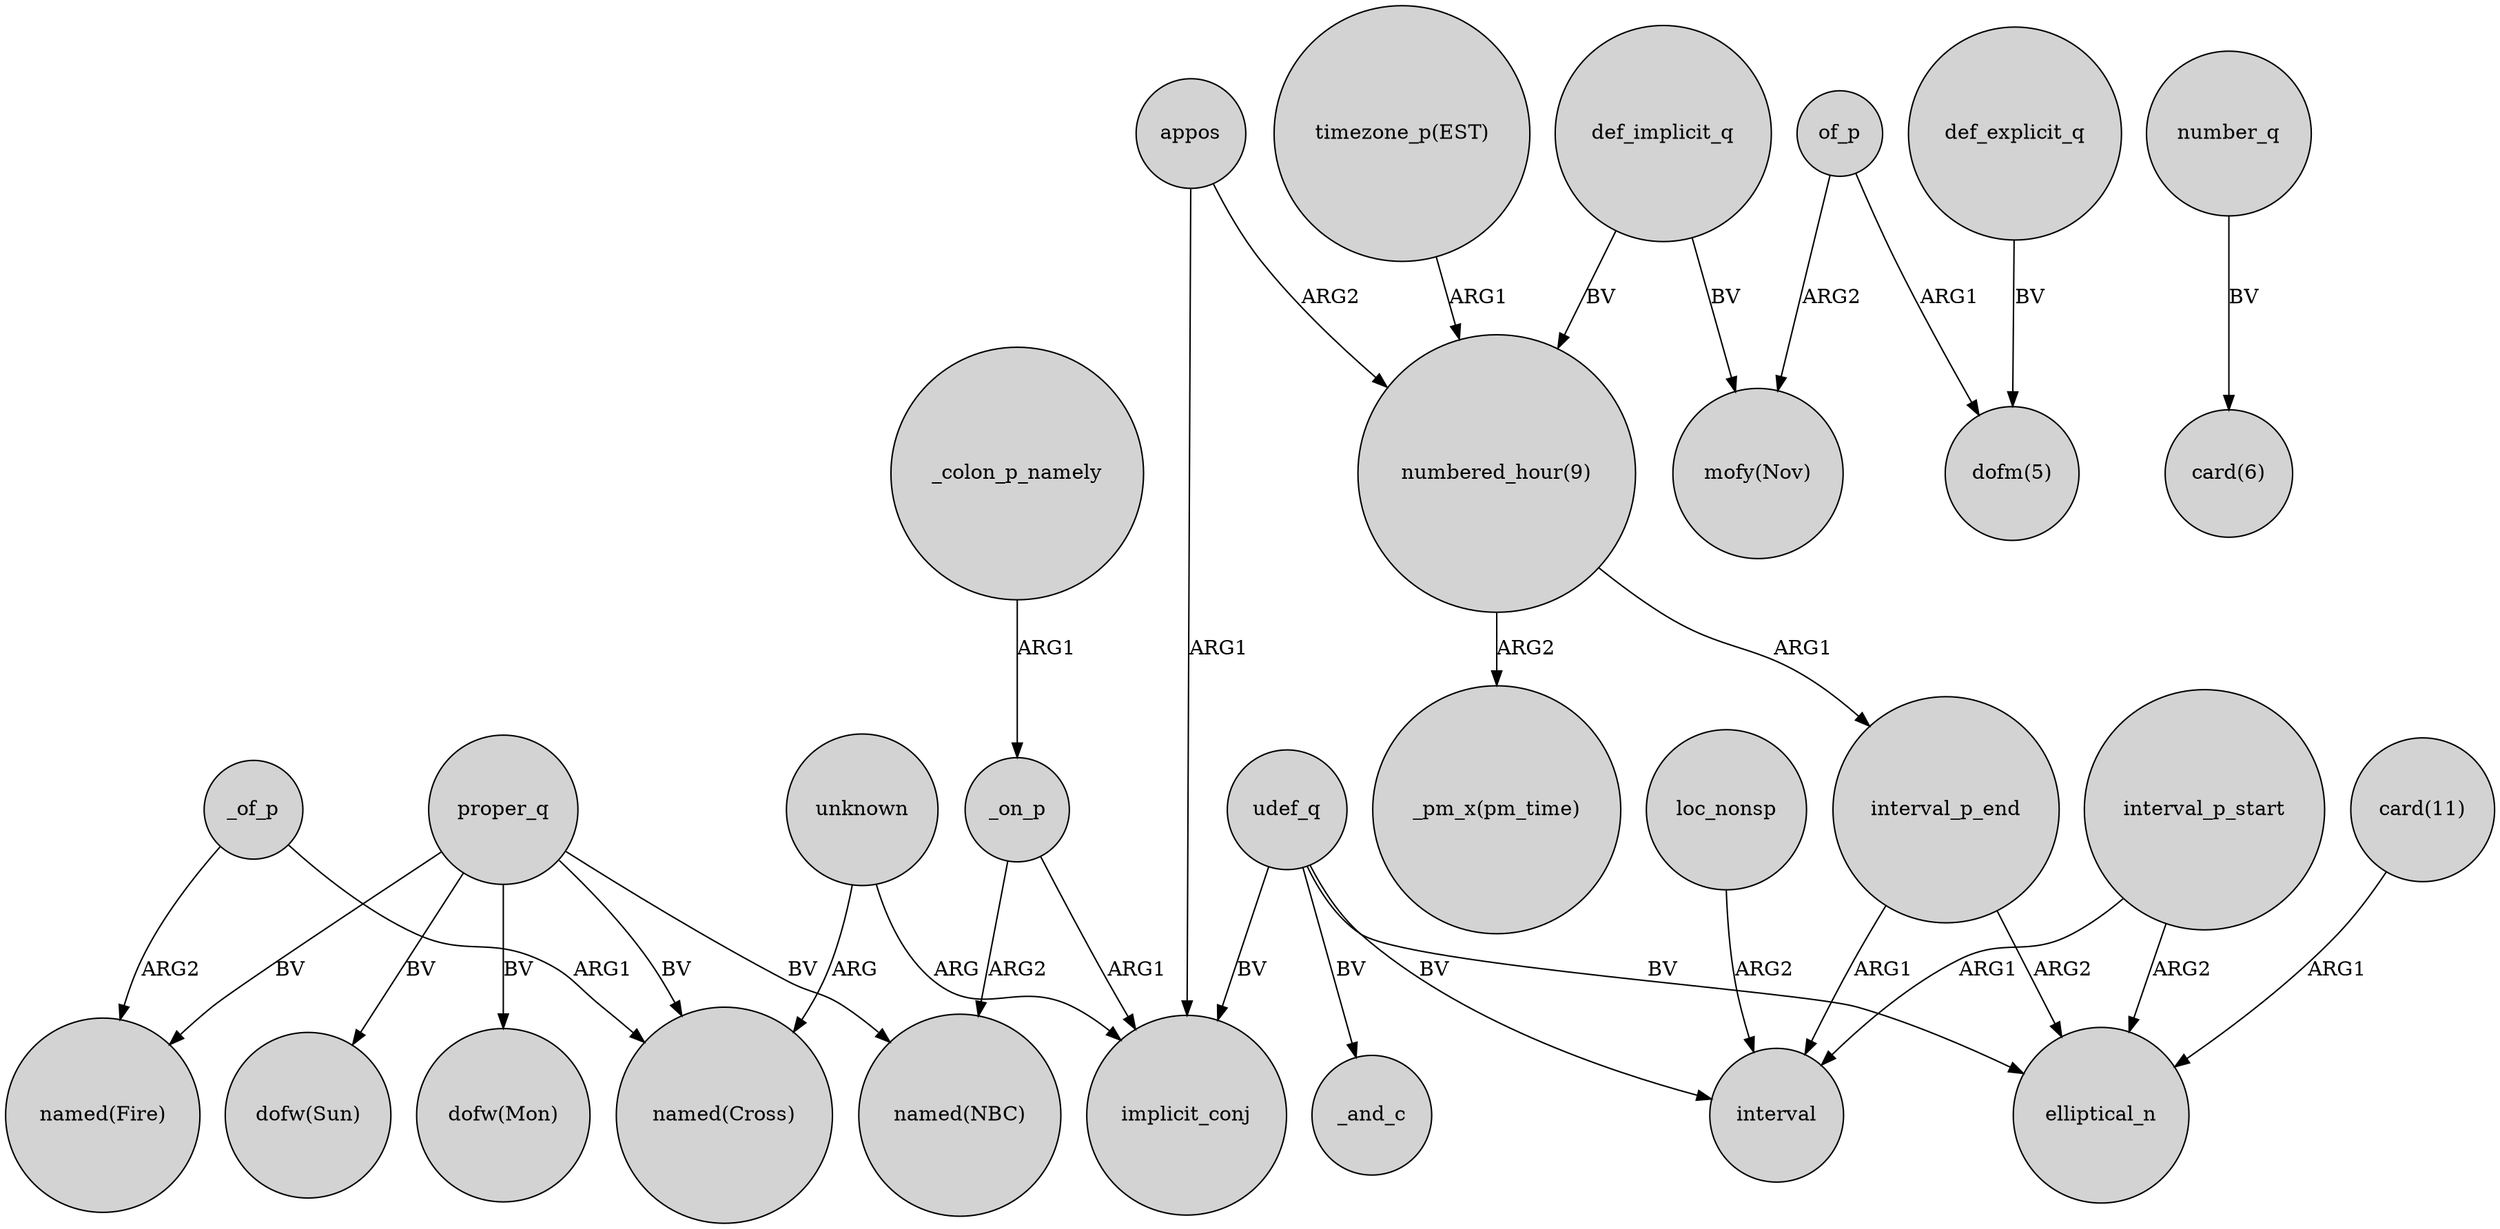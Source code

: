 digraph {
	node [shape=circle style=filled]
	proper_q -> "named(Cross)" [label=BV]
	loc_nonsp -> interval [label=ARG2]
	udef_q -> elliptical_n [label=BV]
	_on_p -> implicit_conj [label=ARG1]
	proper_q -> "named(NBC)" [label=BV]
	"numbered_hour(9)" -> interval_p_end [label=ARG1]
	def_explicit_q -> "dofm(5)" [label=BV]
	appos -> implicit_conj [label=ARG1]
	unknown -> implicit_conj [label=ARG]
	interval_p_end -> elliptical_n [label=ARG2]
	proper_q -> "named(Fire)" [label=BV]
	interval_p_start -> elliptical_n [label=ARG2]
	udef_q -> implicit_conj [label=BV]
	unknown -> "named(Cross)" [label=ARG]
	_of_p -> "named(Cross)" [label=ARG1]
	proper_q -> "dofw(Sun)" [label=BV]
	_of_p -> "named(Fire)" [label=ARG2]
	"timezone_p(EST)" -> "numbered_hour(9)" [label=ARG1]
	interval_p_start -> interval [label=ARG1]
	proper_q -> "dofw(Mon)" [label=BV]
	number_q -> "card(6)" [label=BV]
	appos -> "numbered_hour(9)" [label=ARG2]
	"card(11)" -> elliptical_n [label=ARG1]
	def_implicit_q -> "numbered_hour(9)" [label=BV]
	_on_p -> "named(NBC)" [label=ARG2]
	interval_p_end -> interval [label=ARG1]
	of_p -> "mofy(Nov)" [label=ARG2]
	"numbered_hour(9)" -> "_pm_x(pm_time)" [label=ARG2]
	def_implicit_q -> "mofy(Nov)" [label=BV]
	udef_q -> _and_c [label=BV]
	of_p -> "dofm(5)" [label=ARG1]
	_colon_p_namely -> _on_p [label=ARG1]
	udef_q -> interval [label=BV]
}
